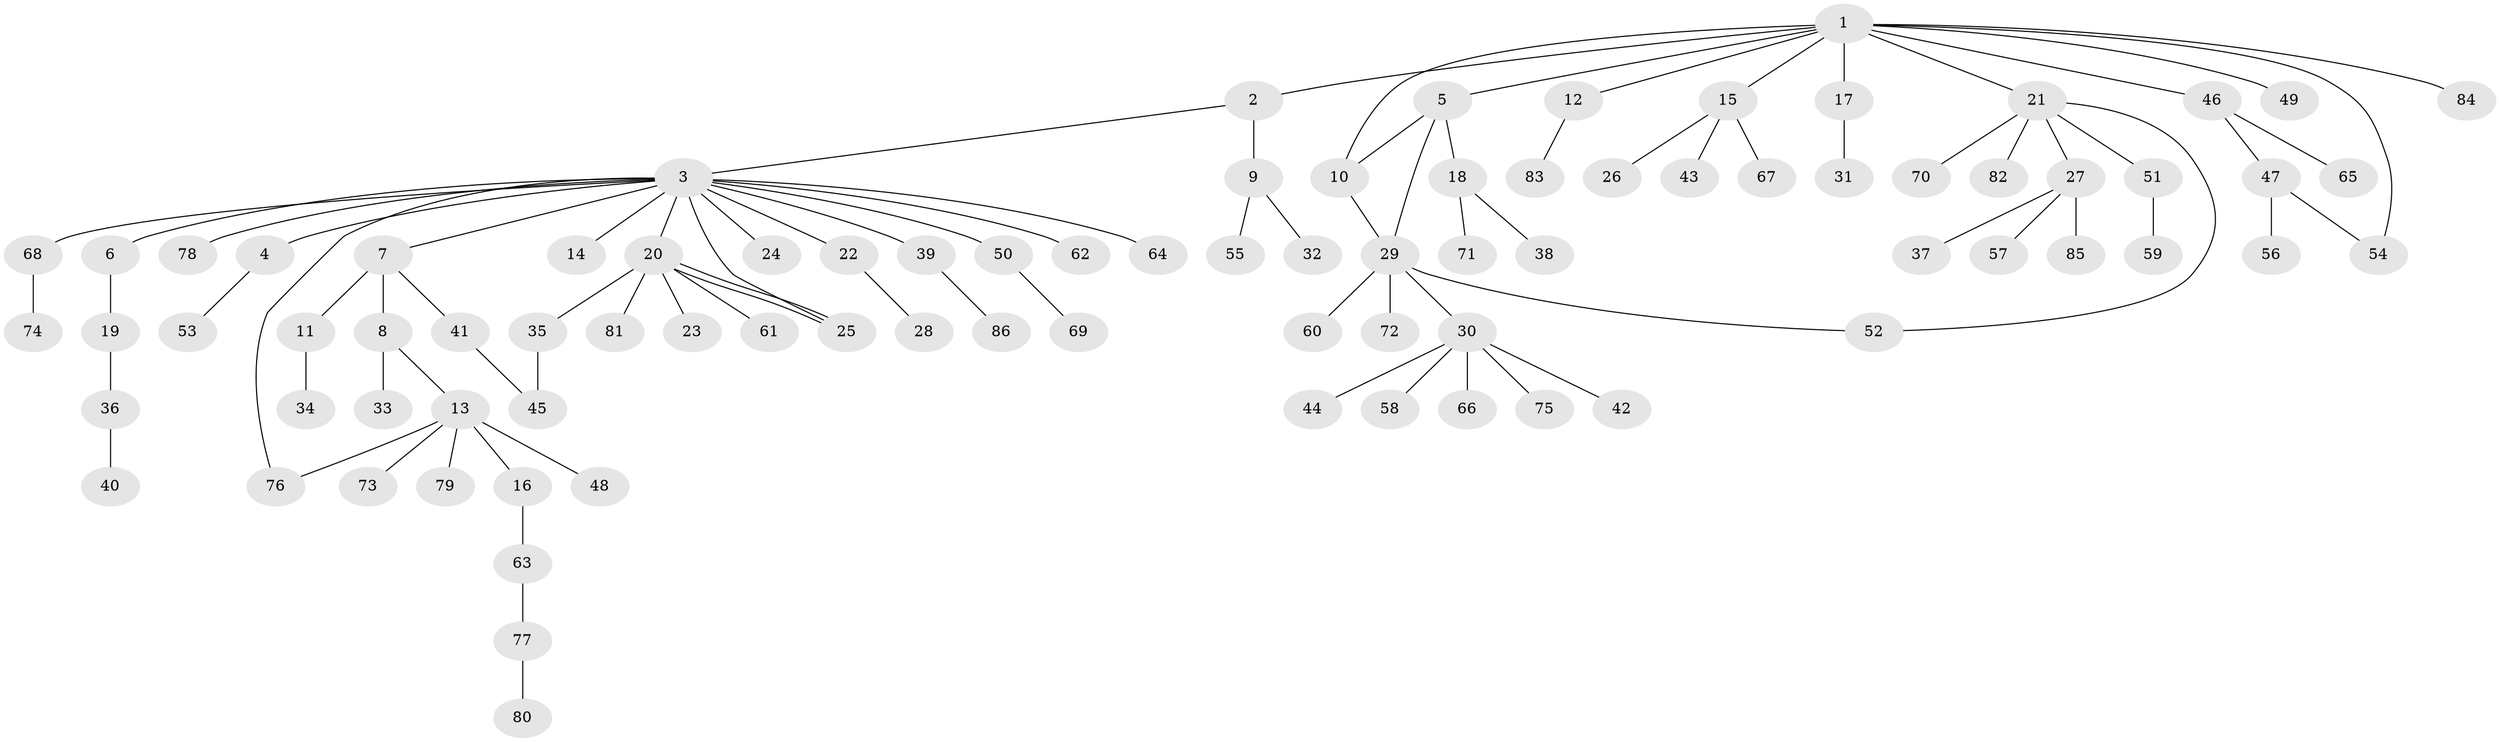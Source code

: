 // Generated by graph-tools (version 1.1) at 2025/35/03/09/25 02:35:31]
// undirected, 86 vertices, 93 edges
graph export_dot {
graph [start="1"]
  node [color=gray90,style=filled];
  1;
  2;
  3;
  4;
  5;
  6;
  7;
  8;
  9;
  10;
  11;
  12;
  13;
  14;
  15;
  16;
  17;
  18;
  19;
  20;
  21;
  22;
  23;
  24;
  25;
  26;
  27;
  28;
  29;
  30;
  31;
  32;
  33;
  34;
  35;
  36;
  37;
  38;
  39;
  40;
  41;
  42;
  43;
  44;
  45;
  46;
  47;
  48;
  49;
  50;
  51;
  52;
  53;
  54;
  55;
  56;
  57;
  58;
  59;
  60;
  61;
  62;
  63;
  64;
  65;
  66;
  67;
  68;
  69;
  70;
  71;
  72;
  73;
  74;
  75;
  76;
  77;
  78;
  79;
  80;
  81;
  82;
  83;
  84;
  85;
  86;
  1 -- 2;
  1 -- 5;
  1 -- 10;
  1 -- 12;
  1 -- 15;
  1 -- 17;
  1 -- 21;
  1 -- 46;
  1 -- 49;
  1 -- 54;
  1 -- 84;
  2 -- 3;
  2 -- 9;
  3 -- 4;
  3 -- 6;
  3 -- 7;
  3 -- 14;
  3 -- 20;
  3 -- 22;
  3 -- 24;
  3 -- 25;
  3 -- 39;
  3 -- 50;
  3 -- 62;
  3 -- 64;
  3 -- 68;
  3 -- 76;
  3 -- 78;
  4 -- 53;
  5 -- 10;
  5 -- 18;
  5 -- 29;
  6 -- 19;
  7 -- 8;
  7 -- 11;
  7 -- 41;
  8 -- 13;
  8 -- 33;
  9 -- 32;
  9 -- 55;
  10 -- 29;
  11 -- 34;
  12 -- 83;
  13 -- 16;
  13 -- 48;
  13 -- 73;
  13 -- 76;
  13 -- 79;
  15 -- 26;
  15 -- 43;
  15 -- 67;
  16 -- 63;
  17 -- 31;
  18 -- 38;
  18 -- 71;
  19 -- 36;
  20 -- 23;
  20 -- 25;
  20 -- 25;
  20 -- 35;
  20 -- 61;
  20 -- 81;
  21 -- 27;
  21 -- 51;
  21 -- 52;
  21 -- 70;
  21 -- 82;
  22 -- 28;
  27 -- 37;
  27 -- 57;
  27 -- 85;
  29 -- 30;
  29 -- 52;
  29 -- 60;
  29 -- 72;
  30 -- 42;
  30 -- 44;
  30 -- 58;
  30 -- 66;
  30 -- 75;
  35 -- 45;
  36 -- 40;
  39 -- 86;
  41 -- 45;
  46 -- 47;
  46 -- 65;
  47 -- 54;
  47 -- 56;
  50 -- 69;
  51 -- 59;
  63 -- 77;
  68 -- 74;
  77 -- 80;
}
